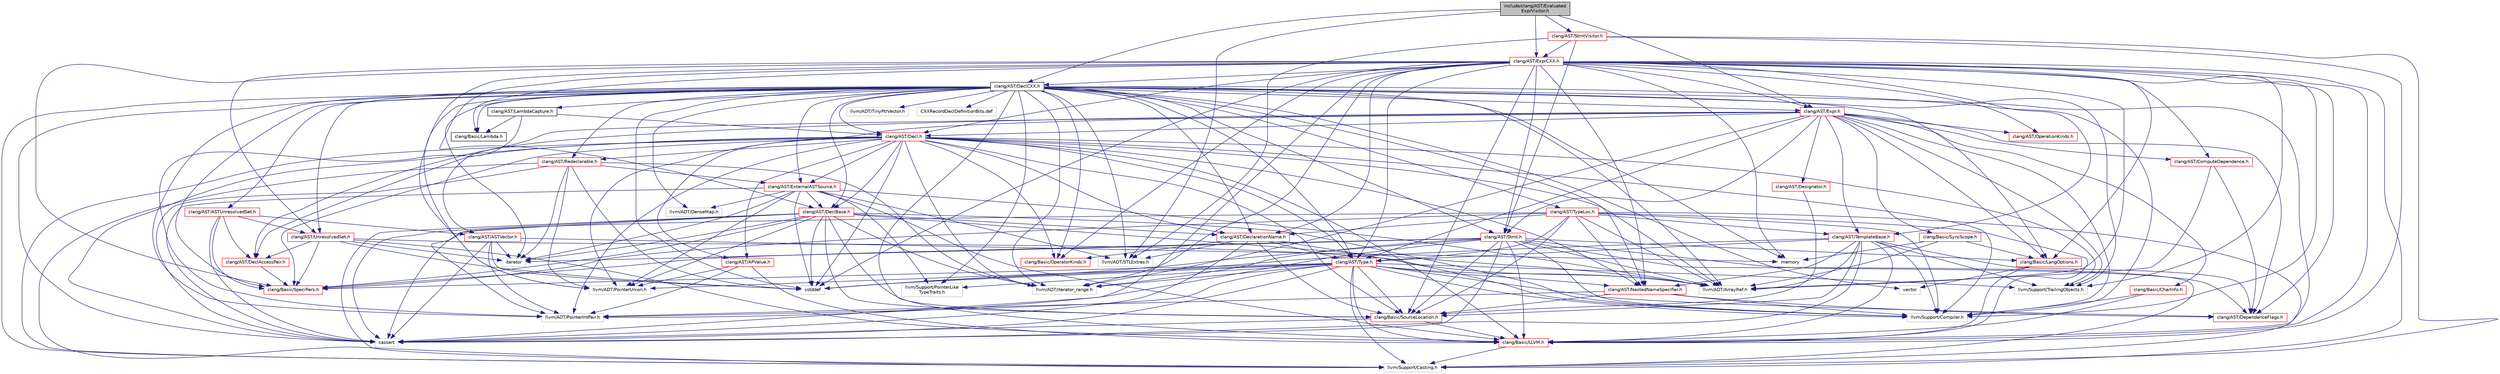digraph "include/clang/AST/EvaluatedExprVisitor.h"
{
 // LATEX_PDF_SIZE
  bgcolor="transparent";
  edge [fontname="Helvetica",fontsize="10",labelfontname="Helvetica",labelfontsize="10"];
  node [fontname="Helvetica",fontsize="10",shape=record];
  Node1 [label="include/clang/AST/Evaluated\lExprVisitor.h",height=0.2,width=0.4,color="black", fillcolor="grey75", style="filled", fontcolor="black",tooltip=" "];
  Node1 -> Node2 [color="midnightblue",fontsize="10",style="solid",fontname="Helvetica"];
  Node2 [label="clang/AST/DeclCXX.h",height=0.2,width=0.4,color="black",URL="$DeclCXX_8h.html",tooltip=" "];
  Node2 -> Node3 [color="midnightblue",fontsize="10",style="solid",fontname="Helvetica"];
  Node3 [label="clang/AST/ASTUnresolvedSet.h",height=0.2,width=0.4,color="red",URL="$ASTUnresolvedSet_8h.html",tooltip=" "];
  Node3 -> Node4 [color="midnightblue",fontsize="10",style="solid",fontname="Helvetica"];
  Node4 [label="clang/AST/ASTVector.h",height=0.2,width=0.4,color="red",URL="$ASTVector_8h.html",tooltip=" "];
  Node4 -> Node7 [color="midnightblue",fontsize="10",style="solid",fontname="Helvetica"];
  Node7 [label="llvm/ADT/PointerIntPair.h",height=0.2,width=0.4,color="grey75",tooltip=" "];
  Node4 -> Node9 [color="midnightblue",fontsize="10",style="solid",fontname="Helvetica"];
  Node9 [label="cassert",height=0.2,width=0.4,color="grey75",tooltip=" "];
  Node4 -> Node6 [color="midnightblue",fontsize="10",style="solid",fontname="Helvetica"];
  Node6 [label="cstddef",height=0.2,width=0.4,color="grey75",tooltip=" "];
  Node4 -> Node11 [color="midnightblue",fontsize="10",style="solid",fontname="Helvetica"];
  Node11 [label="iterator",height=0.2,width=0.4,color="grey75",tooltip=" "];
  Node4 -> Node12 [color="midnightblue",fontsize="10",style="solid",fontname="Helvetica"];
  Node12 [label="memory",height=0.2,width=0.4,color="grey75",tooltip=" "];
  Node3 -> Node15 [color="midnightblue",fontsize="10",style="solid",fontname="Helvetica"];
  Node15 [label="clang/AST/DeclAccessPair.h",height=0.2,width=0.4,color="red",URL="$DeclAccessPair_8h.html",tooltip=" "];
  Node15 -> Node16 [color="midnightblue",fontsize="10",style="solid",fontname="Helvetica"];
  Node16 [label="clang/Basic/Specifiers.h",height=0.2,width=0.4,color="red",URL="$Specifiers_8h.html",tooltip=" "];
  Node3 -> Node22 [color="midnightblue",fontsize="10",style="solid",fontname="Helvetica"];
  Node22 [label="clang/AST/UnresolvedSet.h",height=0.2,width=0.4,color="red",URL="$UnresolvedSet_8h.html",tooltip=" "];
  Node22 -> Node15 [color="midnightblue",fontsize="10",style="solid",fontname="Helvetica"];
  Node22 -> Node23 [color="midnightblue",fontsize="10",style="solid",fontname="Helvetica"];
  Node23 [label="clang/Basic/LLVM.h",height=0.2,width=0.4,color="red",URL="$LLVM_8h.html",tooltip=" "];
  Node23 -> Node24 [color="midnightblue",fontsize="10",style="solid",fontname="Helvetica"];
  Node24 [label="llvm/Support/Casting.h",height=0.2,width=0.4,color="grey75",tooltip=" "];
  Node22 -> Node16 [color="midnightblue",fontsize="10",style="solid",fontname="Helvetica"];
  Node22 -> Node26 [color="midnightblue",fontsize="10",style="solid",fontname="Helvetica"];
  Node26 [label="llvm/ADT/ArrayRef.h",height=0.2,width=0.4,color="grey75",tooltip=" "];
  Node22 -> Node6 [color="midnightblue",fontsize="10",style="solid",fontname="Helvetica"];
  Node22 -> Node11 [color="midnightblue",fontsize="10",style="solid",fontname="Helvetica"];
  Node3 -> Node16 [color="midnightblue",fontsize="10",style="solid",fontname="Helvetica"];
  Node3 -> Node9 [color="midnightblue",fontsize="10",style="solid",fontname="Helvetica"];
  Node2 -> Node29 [color="midnightblue",fontsize="10",style="solid",fontname="Helvetica"];
  Node29 [label="clang/AST/Decl.h",height=0.2,width=0.4,color="red",URL="$Decl_8h.html",tooltip=" "];
  Node29 -> Node30 [color="midnightblue",fontsize="10",style="solid",fontname="Helvetica"];
  Node30 [label="clang/AST/APValue.h",height=0.2,width=0.4,color="red",URL="$APValue_8h.html",tooltip=" "];
  Node30 -> Node23 [color="midnightblue",fontsize="10",style="solid",fontname="Helvetica"];
  Node30 -> Node7 [color="midnightblue",fontsize="10",style="solid",fontname="Helvetica"];
  Node30 -> Node35 [color="midnightblue",fontsize="10",style="solid",fontname="Helvetica"];
  Node35 [label="llvm/ADT/PointerUnion.h",height=0.2,width=0.4,color="grey75",tooltip=" "];
  Node29 -> Node15 [color="midnightblue",fontsize="10",style="solid",fontname="Helvetica"];
  Node29 -> Node37 [color="midnightblue",fontsize="10",style="solid",fontname="Helvetica"];
  Node37 [label="clang/AST/DeclBase.h",height=0.2,width=0.4,color="red",URL="$DeclBase_8h.html",tooltip=" "];
  Node37 -> Node41 [color="midnightblue",fontsize="10",style="solid",fontname="Helvetica"];
  Node41 [label="clang/AST/DeclarationName.h",height=0.2,width=0.4,color="red",URL="$DeclarationName_8h.html",tooltip=" "];
  Node41 -> Node42 [color="midnightblue",fontsize="10",style="solid",fontname="Helvetica"];
  Node42 [label="clang/AST/Type.h",height=0.2,width=0.4,color="red",URL="$Type_8h.html",tooltip=" "];
  Node42 -> Node43 [color="midnightblue",fontsize="10",style="solid",fontname="Helvetica"];
  Node43 [label="clang/AST/DependenceFlags.h",height=0.2,width=0.4,color="red",URL="$DependenceFlags_8h.html",tooltip=" "];
  Node42 -> Node46 [color="midnightblue",fontsize="10",style="solid",fontname="Helvetica"];
  Node46 [label="clang/AST/NestedNameSpecifier.h",height=0.2,width=0.4,color="red",URL="$NestedNameSpecifier_8h.html",tooltip=" "];
  Node46 -> Node43 [color="midnightblue",fontsize="10",style="solid",fontname="Helvetica"];
  Node46 -> Node56 [color="midnightblue",fontsize="10",style="solid",fontname="Helvetica"];
  Node56 [label="clang/Basic/SourceLocation.h",height=0.2,width=0.4,color="red",URL="$SourceLocation_8h.html",tooltip=" "];
  Node56 -> Node23 [color="midnightblue",fontsize="10",style="solid",fontname="Helvetica"];
  Node56 -> Node9 [color="midnightblue",fontsize="10",style="solid",fontname="Helvetica"];
  Node46 -> Node7 [color="midnightblue",fontsize="10",style="solid",fontname="Helvetica"];
  Node46 -> Node59 [color="midnightblue",fontsize="10",style="solid",fontname="Helvetica"];
  Node59 [label="llvm/Support/Compiler.h",height=0.2,width=0.4,color="grey75",tooltip=" "];
  Node42 -> Node23 [color="midnightblue",fontsize="10",style="solid",fontname="Helvetica"];
  Node42 -> Node56 [color="midnightblue",fontsize="10",style="solid",fontname="Helvetica"];
  Node42 -> Node16 [color="midnightblue",fontsize="10",style="solid",fontname="Helvetica"];
  Node42 -> Node26 [color="midnightblue",fontsize="10",style="solid",fontname="Helvetica"];
  Node42 -> Node7 [color="midnightblue",fontsize="10",style="solid",fontname="Helvetica"];
  Node42 -> Node35 [color="midnightblue",fontsize="10",style="solid",fontname="Helvetica"];
  Node42 -> Node58 [color="midnightblue",fontsize="10",style="solid",fontname="Helvetica"];
  Node58 [label="llvm/ADT/iterator_range.h",height=0.2,width=0.4,color="grey75",tooltip=" "];
  Node42 -> Node24 [color="midnightblue",fontsize="10",style="solid",fontname="Helvetica"];
  Node42 -> Node59 [color="midnightblue",fontsize="10",style="solid",fontname="Helvetica"];
  Node42 -> Node66 [color="midnightblue",fontsize="10",style="solid",fontname="Helvetica"];
  Node66 [label="llvm/Support/PointerLike\lTypeTraits.h",height=0.2,width=0.4,color="grey75",tooltip=" "];
  Node42 -> Node76 [color="midnightblue",fontsize="10",style="solid",fontname="Helvetica"];
  Node76 [label="llvm/Support/TrailingObjects.h",height=0.2,width=0.4,color="grey75",tooltip=" "];
  Node42 -> Node9 [color="midnightblue",fontsize="10",style="solid",fontname="Helvetica"];
  Node42 -> Node6 [color="midnightblue",fontsize="10",style="solid",fontname="Helvetica"];
  Node41 -> Node90 [color="midnightblue",fontsize="10",style="solid",fontname="Helvetica"];
  Node90 [label="clang/Basic/OperatorKinds.h",height=0.2,width=0.4,color="red",URL="$OperatorKinds_8h.html",tooltip=" "];
  Node41 -> Node56 [color="midnightblue",fontsize="10",style="solid",fontname="Helvetica"];
  Node41 -> Node92 [color="midnightblue",fontsize="10",style="solid",fontname="Helvetica"];
  Node92 [label="llvm/ADT/STLExtras.h",height=0.2,width=0.4,color="grey75",tooltip=" "];
  Node41 -> Node59 [color="midnightblue",fontsize="10",style="solid",fontname="Helvetica"];
  Node41 -> Node9 [color="midnightblue",fontsize="10",style="solid",fontname="Helvetica"];
  Node37 -> Node23 [color="midnightblue",fontsize="10",style="solid",fontname="Helvetica"];
  Node37 -> Node56 [color="midnightblue",fontsize="10",style="solid",fontname="Helvetica"];
  Node37 -> Node16 [color="midnightblue",fontsize="10",style="solid",fontname="Helvetica"];
  Node37 -> Node26 [color="midnightblue",fontsize="10",style="solid",fontname="Helvetica"];
  Node37 -> Node7 [color="midnightblue",fontsize="10",style="solid",fontname="Helvetica"];
  Node37 -> Node35 [color="midnightblue",fontsize="10",style="solid",fontname="Helvetica"];
  Node37 -> Node58 [color="midnightblue",fontsize="10",style="solid",fontname="Helvetica"];
  Node37 -> Node24 [color="midnightblue",fontsize="10",style="solid",fontname="Helvetica"];
  Node37 -> Node59 [color="midnightblue",fontsize="10",style="solid",fontname="Helvetica"];
  Node37 -> Node9 [color="midnightblue",fontsize="10",style="solid",fontname="Helvetica"];
  Node37 -> Node6 [color="midnightblue",fontsize="10",style="solid",fontname="Helvetica"];
  Node37 -> Node11 [color="midnightblue",fontsize="10",style="solid",fontname="Helvetica"];
  Node29 -> Node41 [color="midnightblue",fontsize="10",style="solid",fontname="Helvetica"];
  Node29 -> Node96 [color="midnightblue",fontsize="10",style="solid",fontname="Helvetica"];
  Node96 [label="clang/AST/ExternalASTSource.h",height=0.2,width=0.4,color="red",URL="$ExternalASTSource_8h.html",tooltip=" "];
  Node96 -> Node37 [color="midnightblue",fontsize="10",style="solid",fontname="Helvetica"];
  Node96 -> Node23 [color="midnightblue",fontsize="10",style="solid",fontname="Helvetica"];
  Node96 -> Node26 [color="midnightblue",fontsize="10",style="solid",fontname="Helvetica"];
  Node96 -> Node57 [color="midnightblue",fontsize="10",style="solid",fontname="Helvetica"];
  Node57 [label="llvm/ADT/DenseMap.h",height=0.2,width=0.4,color="grey75",tooltip=" "];
  Node96 -> Node35 [color="midnightblue",fontsize="10",style="solid",fontname="Helvetica"];
  Node96 -> Node92 [color="midnightblue",fontsize="10",style="solid",fontname="Helvetica"];
  Node96 -> Node66 [color="midnightblue",fontsize="10",style="solid",fontname="Helvetica"];
  Node96 -> Node9 [color="midnightblue",fontsize="10",style="solid",fontname="Helvetica"];
  Node96 -> Node6 [color="midnightblue",fontsize="10",style="solid",fontname="Helvetica"];
  Node96 -> Node11 [color="midnightblue",fontsize="10",style="solid",fontname="Helvetica"];
  Node29 -> Node46 [color="midnightblue",fontsize="10",style="solid",fontname="Helvetica"];
  Node29 -> Node100 [color="midnightblue",fontsize="10",style="solid",fontname="Helvetica"];
  Node100 [label="clang/AST/Redeclarable.h",height=0.2,width=0.4,color="red",URL="$Redeclarable_8h.html",tooltip=" "];
  Node100 -> Node96 [color="midnightblue",fontsize="10",style="solid",fontname="Helvetica"];
  Node100 -> Node35 [color="midnightblue",fontsize="10",style="solid",fontname="Helvetica"];
  Node100 -> Node58 [color="midnightblue",fontsize="10",style="solid",fontname="Helvetica"];
  Node100 -> Node24 [color="midnightblue",fontsize="10",style="solid",fontname="Helvetica"];
  Node100 -> Node9 [color="midnightblue",fontsize="10",style="solid",fontname="Helvetica"];
  Node100 -> Node6 [color="midnightblue",fontsize="10",style="solid",fontname="Helvetica"];
  Node100 -> Node11 [color="midnightblue",fontsize="10",style="solid",fontname="Helvetica"];
  Node29 -> Node42 [color="midnightblue",fontsize="10",style="solid",fontname="Helvetica"];
  Node29 -> Node23 [color="midnightblue",fontsize="10",style="solid",fontname="Helvetica"];
  Node29 -> Node90 [color="midnightblue",fontsize="10",style="solid",fontname="Helvetica"];
  Node29 -> Node56 [color="midnightblue",fontsize="10",style="solid",fontname="Helvetica"];
  Node29 -> Node16 [color="midnightblue",fontsize="10",style="solid",fontname="Helvetica"];
  Node29 -> Node26 [color="midnightblue",fontsize="10",style="solid",fontname="Helvetica"];
  Node29 -> Node7 [color="midnightblue",fontsize="10",style="solid",fontname="Helvetica"];
  Node29 -> Node35 [color="midnightblue",fontsize="10",style="solid",fontname="Helvetica"];
  Node29 -> Node58 [color="midnightblue",fontsize="10",style="solid",fontname="Helvetica"];
  Node29 -> Node24 [color="midnightblue",fontsize="10",style="solid",fontname="Helvetica"];
  Node29 -> Node59 [color="midnightblue",fontsize="10",style="solid",fontname="Helvetica"];
  Node29 -> Node76 [color="midnightblue",fontsize="10",style="solid",fontname="Helvetica"];
  Node29 -> Node9 [color="midnightblue",fontsize="10",style="solid",fontname="Helvetica"];
  Node29 -> Node6 [color="midnightblue",fontsize="10",style="solid",fontname="Helvetica"];
  Node2 -> Node37 [color="midnightblue",fontsize="10",style="solid",fontname="Helvetica"];
  Node2 -> Node41 [color="midnightblue",fontsize="10",style="solid",fontname="Helvetica"];
  Node2 -> Node102 [color="midnightblue",fontsize="10",style="solid",fontname="Helvetica"];
  Node102 [label="clang/AST/Expr.h",height=0.2,width=0.4,color="red",URL="$Expr_8h.html",tooltip=" "];
  Node102 -> Node30 [color="midnightblue",fontsize="10",style="solid",fontname="Helvetica"];
  Node102 -> Node4 [color="midnightblue",fontsize="10",style="solid",fontname="Helvetica"];
  Node102 -> Node103 [color="midnightblue",fontsize="10",style="solid",fontname="Helvetica"];
  Node103 [label="clang/AST/ComputeDependence.h",height=0.2,width=0.4,color="red",URL="$ComputeDependence_8h.html",tooltip=" "];
  Node103 -> Node43 [color="midnightblue",fontsize="10",style="solid",fontname="Helvetica"];
  Node103 -> Node26 [color="midnightblue",fontsize="10",style="solid",fontname="Helvetica"];
  Node102 -> Node29 [color="midnightblue",fontsize="10",style="solid",fontname="Helvetica"];
  Node102 -> Node15 [color="midnightblue",fontsize="10",style="solid",fontname="Helvetica"];
  Node102 -> Node43 [color="midnightblue",fontsize="10",style="solid",fontname="Helvetica"];
  Node102 -> Node104 [color="midnightblue",fontsize="10",style="solid",fontname="Helvetica"];
  Node104 [label="clang/AST/Designator.h",height=0.2,width=0.4,color="red",URL="$Designator_8h.html",tooltip=" "];
  Node104 -> Node56 [color="midnightblue",fontsize="10",style="solid",fontname="Helvetica"];
  Node102 -> Node105 [color="midnightblue",fontsize="10",style="solid",fontname="Helvetica"];
  Node105 [label="clang/AST/OperationKinds.h",height=0.2,width=0.4,color="red",URL="$OperationKinds_8h.html",tooltip=" "];
  Node102 -> Node107 [color="midnightblue",fontsize="10",style="solid",fontname="Helvetica"];
  Node107 [label="clang/AST/Stmt.h",height=0.2,width=0.4,color="red",URL="$Stmt_8h.html",tooltip=" "];
  Node107 -> Node43 [color="midnightblue",fontsize="10",style="solid",fontname="Helvetica"];
  Node107 -> Node23 [color="midnightblue",fontsize="10",style="solid",fontname="Helvetica"];
  Node107 -> Node111 [color="midnightblue",fontsize="10",style="solid",fontname="Helvetica"];
  Node111 [label="clang/Basic/LangOptions.h",height=0.2,width=0.4,color="red",URL="$LangOptions_8h.html",tooltip=" "];
  Node111 -> Node23 [color="midnightblue",fontsize="10",style="solid",fontname="Helvetica"];
  Node111 -> Node51 [color="midnightblue",fontsize="10",style="solid",fontname="Helvetica"];
  Node51 [label="vector",height=0.2,width=0.4,color="grey75",tooltip=" "];
  Node107 -> Node56 [color="midnightblue",fontsize="10",style="solid",fontname="Helvetica"];
  Node107 -> Node16 [color="midnightblue",fontsize="10",style="solid",fontname="Helvetica"];
  Node107 -> Node26 [color="midnightblue",fontsize="10",style="solid",fontname="Helvetica"];
  Node107 -> Node7 [color="midnightblue",fontsize="10",style="solid",fontname="Helvetica"];
  Node107 -> Node58 [color="midnightblue",fontsize="10",style="solid",fontname="Helvetica"];
  Node107 -> Node24 [color="midnightblue",fontsize="10",style="solid",fontname="Helvetica"];
  Node107 -> Node59 [color="midnightblue",fontsize="10",style="solid",fontname="Helvetica"];
  Node107 -> Node9 [color="midnightblue",fontsize="10",style="solid",fontname="Helvetica"];
  Node107 -> Node6 [color="midnightblue",fontsize="10",style="solid",fontname="Helvetica"];
  Node107 -> Node11 [color="midnightblue",fontsize="10",style="solid",fontname="Helvetica"];
  Node102 -> Node127 [color="midnightblue",fontsize="10",style="solid",fontname="Helvetica"];
  Node127 [label="clang/AST/TemplateBase.h",height=0.2,width=0.4,color="red",URL="$TemplateBase_8h.html",tooltip=" "];
  Node127 -> Node43 [color="midnightblue",fontsize="10",style="solid",fontname="Helvetica"];
  Node127 -> Node46 [color="midnightblue",fontsize="10",style="solid",fontname="Helvetica"];
  Node127 -> Node42 [color="midnightblue",fontsize="10",style="solid",fontname="Helvetica"];
  Node127 -> Node23 [color="midnightblue",fontsize="10",style="solid",fontname="Helvetica"];
  Node127 -> Node56 [color="midnightblue",fontsize="10",style="solid",fontname="Helvetica"];
  Node127 -> Node26 [color="midnightblue",fontsize="10",style="solid",fontname="Helvetica"];
  Node127 -> Node59 [color="midnightblue",fontsize="10",style="solid",fontname="Helvetica"];
  Node127 -> Node76 [color="midnightblue",fontsize="10",style="solid",fontname="Helvetica"];
  Node127 -> Node9 [color="midnightblue",fontsize="10",style="solid",fontname="Helvetica"];
  Node127 -> Node6 [color="midnightblue",fontsize="10",style="solid",fontname="Helvetica"];
  Node102 -> Node42 [color="midnightblue",fontsize="10",style="solid",fontname="Helvetica"];
  Node102 -> Node128 [color="midnightblue",fontsize="10",style="solid",fontname="Helvetica"];
  Node128 [label="clang/Basic/CharInfo.h",height=0.2,width=0.4,color="red",URL="$CharInfo_8h.html",tooltip=" "];
  Node128 -> Node23 [color="midnightblue",fontsize="10",style="solid",fontname="Helvetica"];
  Node128 -> Node59 [color="midnightblue",fontsize="10",style="solid",fontname="Helvetica"];
  Node102 -> Node111 [color="midnightblue",fontsize="10",style="solid",fontname="Helvetica"];
  Node102 -> Node129 [color="midnightblue",fontsize="10",style="solid",fontname="Helvetica"];
  Node129 [label="clang/Basic/SyncScope.h",height=0.2,width=0.4,color="red",URL="$SyncScope_8h.html",tooltip=" "];
  Node129 -> Node111 [color="midnightblue",fontsize="10",style="solid",fontname="Helvetica"];
  Node129 -> Node26 [color="midnightblue",fontsize="10",style="solid",fontname="Helvetica"];
  Node129 -> Node12 [color="midnightblue",fontsize="10",style="solid",fontname="Helvetica"];
  Node102 -> Node58 [color="midnightblue",fontsize="10",style="solid",fontname="Helvetica"];
  Node102 -> Node59 [color="midnightblue",fontsize="10",style="solid",fontname="Helvetica"];
  Node102 -> Node76 [color="midnightblue",fontsize="10",style="solid",fontname="Helvetica"];
  Node2 -> Node96 [color="midnightblue",fontsize="10",style="solid",fontname="Helvetica"];
  Node2 -> Node133 [color="midnightblue",fontsize="10",style="solid",fontname="Helvetica"];
  Node133 [label="clang/AST/LambdaCapture.h",height=0.2,width=0.4,color="black",URL="$LambdaCapture_8h.html",tooltip=" "];
  Node133 -> Node29 [color="midnightblue",fontsize="10",style="solid",fontname="Helvetica"];
  Node133 -> Node134 [color="midnightblue",fontsize="10",style="solid",fontname="Helvetica"];
  Node134 [label="clang/Basic/Lambda.h",height=0.2,width=0.4,color="black",URL="$Lambda_8h.html",tooltip=" "];
  Node133 -> Node7 [color="midnightblue",fontsize="10",style="solid",fontname="Helvetica"];
  Node2 -> Node46 [color="midnightblue",fontsize="10",style="solid",fontname="Helvetica"];
  Node2 -> Node100 [color="midnightblue",fontsize="10",style="solid",fontname="Helvetica"];
  Node2 -> Node107 [color="midnightblue",fontsize="10",style="solid",fontname="Helvetica"];
  Node2 -> Node42 [color="midnightblue",fontsize="10",style="solid",fontname="Helvetica"];
  Node2 -> Node135 [color="midnightblue",fontsize="10",style="solid",fontname="Helvetica"];
  Node135 [label="clang/AST/TypeLoc.h",height=0.2,width=0.4,color="red",URL="$TypeLoc_8h.html",tooltip=" "];
  Node135 -> Node41 [color="midnightblue",fontsize="10",style="solid",fontname="Helvetica"];
  Node135 -> Node46 [color="midnightblue",fontsize="10",style="solid",fontname="Helvetica"];
  Node135 -> Node127 [color="midnightblue",fontsize="10",style="solid",fontname="Helvetica"];
  Node135 -> Node42 [color="midnightblue",fontsize="10",style="solid",fontname="Helvetica"];
  Node135 -> Node23 [color="midnightblue",fontsize="10",style="solid",fontname="Helvetica"];
  Node135 -> Node56 [color="midnightblue",fontsize="10",style="solid",fontname="Helvetica"];
  Node135 -> Node16 [color="midnightblue",fontsize="10",style="solid",fontname="Helvetica"];
  Node135 -> Node26 [color="midnightblue",fontsize="10",style="solid",fontname="Helvetica"];
  Node135 -> Node24 [color="midnightblue",fontsize="10",style="solid",fontname="Helvetica"];
  Node135 -> Node59 [color="midnightblue",fontsize="10",style="solid",fontname="Helvetica"];
  Node135 -> Node9 [color="midnightblue",fontsize="10",style="solid",fontname="Helvetica"];
  Node2 -> Node22 [color="midnightblue",fontsize="10",style="solid",fontname="Helvetica"];
  Node2 -> Node23 [color="midnightblue",fontsize="10",style="solid",fontname="Helvetica"];
  Node2 -> Node134 [color="midnightblue",fontsize="10",style="solid",fontname="Helvetica"];
  Node2 -> Node111 [color="midnightblue",fontsize="10",style="solid",fontname="Helvetica"];
  Node2 -> Node90 [color="midnightblue",fontsize="10",style="solid",fontname="Helvetica"];
  Node2 -> Node56 [color="midnightblue",fontsize="10",style="solid",fontname="Helvetica"];
  Node2 -> Node16 [color="midnightblue",fontsize="10",style="solid",fontname="Helvetica"];
  Node2 -> Node26 [color="midnightblue",fontsize="10",style="solid",fontname="Helvetica"];
  Node2 -> Node57 [color="midnightblue",fontsize="10",style="solid",fontname="Helvetica"];
  Node2 -> Node7 [color="midnightblue",fontsize="10",style="solid",fontname="Helvetica"];
  Node2 -> Node35 [color="midnightblue",fontsize="10",style="solid",fontname="Helvetica"];
  Node2 -> Node92 [color="midnightblue",fontsize="10",style="solid",fontname="Helvetica"];
  Node2 -> Node137 [color="midnightblue",fontsize="10",style="solid",fontname="Helvetica"];
  Node137 [label="llvm/ADT/TinyPtrVector.h",height=0.2,width=0.4,color="grey75",tooltip=" "];
  Node2 -> Node58 [color="midnightblue",fontsize="10",style="solid",fontname="Helvetica"];
  Node2 -> Node24 [color="midnightblue",fontsize="10",style="solid",fontname="Helvetica"];
  Node2 -> Node59 [color="midnightblue",fontsize="10",style="solid",fontname="Helvetica"];
  Node2 -> Node66 [color="midnightblue",fontsize="10",style="solid",fontname="Helvetica"];
  Node2 -> Node76 [color="midnightblue",fontsize="10",style="solid",fontname="Helvetica"];
  Node2 -> Node9 [color="midnightblue",fontsize="10",style="solid",fontname="Helvetica"];
  Node2 -> Node6 [color="midnightblue",fontsize="10",style="solid",fontname="Helvetica"];
  Node2 -> Node11 [color="midnightblue",fontsize="10",style="solid",fontname="Helvetica"];
  Node2 -> Node12 [color="midnightblue",fontsize="10",style="solid",fontname="Helvetica"];
  Node2 -> Node51 [color="midnightblue",fontsize="10",style="solid",fontname="Helvetica"];
  Node2 -> Node138 [color="midnightblue",fontsize="10",style="solid",fontname="Helvetica"];
  Node138 [label="CXXRecordDeclDefinitionBits.def",height=0.2,width=0.4,color="grey75",tooltip=" "];
  Node1 -> Node102 [color="midnightblue",fontsize="10",style="solid",fontname="Helvetica"];
  Node1 -> Node139 [color="midnightblue",fontsize="10",style="solid",fontname="Helvetica"];
  Node139 [label="clang/AST/ExprCXX.h",height=0.2,width=0.4,color="red",URL="$ExprCXX_8h.html",tooltip=" "];
  Node139 -> Node103 [color="midnightblue",fontsize="10",style="solid",fontname="Helvetica"];
  Node139 -> Node29 [color="midnightblue",fontsize="10",style="solid",fontname="Helvetica"];
  Node139 -> Node37 [color="midnightblue",fontsize="10",style="solid",fontname="Helvetica"];
  Node139 -> Node2 [color="midnightblue",fontsize="10",style="solid",fontname="Helvetica"];
  Node139 -> Node41 [color="midnightblue",fontsize="10",style="solid",fontname="Helvetica"];
  Node139 -> Node43 [color="midnightblue",fontsize="10",style="solid",fontname="Helvetica"];
  Node139 -> Node102 [color="midnightblue",fontsize="10",style="solid",fontname="Helvetica"];
  Node139 -> Node46 [color="midnightblue",fontsize="10",style="solid",fontname="Helvetica"];
  Node139 -> Node105 [color="midnightblue",fontsize="10",style="solid",fontname="Helvetica"];
  Node139 -> Node107 [color="midnightblue",fontsize="10",style="solid",fontname="Helvetica"];
  Node139 -> Node127 [color="midnightblue",fontsize="10",style="solid",fontname="Helvetica"];
  Node139 -> Node42 [color="midnightblue",fontsize="10",style="solid",fontname="Helvetica"];
  Node139 -> Node22 [color="midnightblue",fontsize="10",style="solid",fontname="Helvetica"];
  Node139 -> Node23 [color="midnightblue",fontsize="10",style="solid",fontname="Helvetica"];
  Node139 -> Node134 [color="midnightblue",fontsize="10",style="solid",fontname="Helvetica"];
  Node139 -> Node111 [color="midnightblue",fontsize="10",style="solid",fontname="Helvetica"];
  Node139 -> Node90 [color="midnightblue",fontsize="10",style="solid",fontname="Helvetica"];
  Node139 -> Node56 [color="midnightblue",fontsize="10",style="solid",fontname="Helvetica"];
  Node139 -> Node16 [color="midnightblue",fontsize="10",style="solid",fontname="Helvetica"];
  Node139 -> Node26 [color="midnightblue",fontsize="10",style="solid",fontname="Helvetica"];
  Node139 -> Node35 [color="midnightblue",fontsize="10",style="solid",fontname="Helvetica"];
  Node139 -> Node58 [color="midnightblue",fontsize="10",style="solid",fontname="Helvetica"];
  Node139 -> Node24 [color="midnightblue",fontsize="10",style="solid",fontname="Helvetica"];
  Node139 -> Node59 [color="midnightblue",fontsize="10",style="solid",fontname="Helvetica"];
  Node139 -> Node76 [color="midnightblue",fontsize="10",style="solid",fontname="Helvetica"];
  Node139 -> Node9 [color="midnightblue",fontsize="10",style="solid",fontname="Helvetica"];
  Node139 -> Node6 [color="midnightblue",fontsize="10",style="solid",fontname="Helvetica"];
  Node139 -> Node12 [color="midnightblue",fontsize="10",style="solid",fontname="Helvetica"];
  Node1 -> Node167 [color="midnightblue",fontsize="10",style="solid",fontname="Helvetica"];
  Node167 [label="clang/AST/StmtVisitor.h",height=0.2,width=0.4,color="red",URL="$StmtVisitor_8h.html",tooltip=" "];
  Node167 -> Node139 [color="midnightblue",fontsize="10",style="solid",fontname="Helvetica"];
  Node167 -> Node107 [color="midnightblue",fontsize="10",style="solid",fontname="Helvetica"];
  Node167 -> Node23 [color="midnightblue",fontsize="10",style="solid",fontname="Helvetica"];
  Node167 -> Node92 [color="midnightblue",fontsize="10",style="solid",fontname="Helvetica"];
  Node167 -> Node24 [color="midnightblue",fontsize="10",style="solid",fontname="Helvetica"];
  Node1 -> Node92 [color="midnightblue",fontsize="10",style="solid",fontname="Helvetica"];
}
